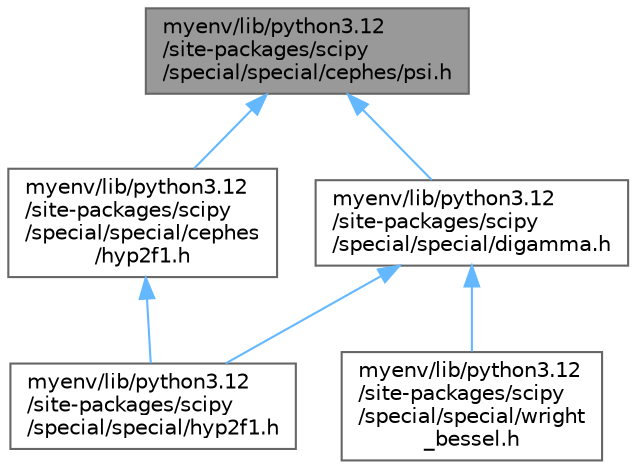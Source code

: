 digraph "myenv/lib/python3.12/site-packages/scipy/special/special/cephes/psi.h"
{
 // LATEX_PDF_SIZE
  bgcolor="transparent";
  edge [fontname=Helvetica,fontsize=10,labelfontname=Helvetica,labelfontsize=10];
  node [fontname=Helvetica,fontsize=10,shape=box,height=0.2,width=0.4];
  Node1 [id="Node000001",label="myenv/lib/python3.12\l/site-packages/scipy\l/special/special/cephes/psi.h",height=0.2,width=0.4,color="gray40", fillcolor="grey60", style="filled", fontcolor="black",tooltip=" "];
  Node1 -> Node2 [id="edge1_Node000001_Node000002",dir="back",color="steelblue1",style="solid",tooltip=" "];
  Node2 [id="Node000002",label="myenv/lib/python3.12\l/site-packages/scipy\l/special/special/cephes\l/hyp2f1.h",height=0.2,width=0.4,color="grey40", fillcolor="white", style="filled",URL="$cephes_2hyp2f1_8h.html",tooltip=" "];
  Node2 -> Node3 [id="edge2_Node000002_Node000003",dir="back",color="steelblue1",style="solid",tooltip=" "];
  Node3 [id="Node000003",label="myenv/lib/python3.12\l/site-packages/scipy\l/special/special/hyp2f1.h",height=0.2,width=0.4,color="grey40", fillcolor="white", style="filled",URL="$hyp2f1_8h.html",tooltip=" "];
  Node1 -> Node4 [id="edge3_Node000001_Node000004",dir="back",color="steelblue1",style="solid",tooltip=" "];
  Node4 [id="Node000004",label="myenv/lib/python3.12\l/site-packages/scipy\l/special/special/digamma.h",height=0.2,width=0.4,color="grey40", fillcolor="white", style="filled",URL="$digamma_8h.html",tooltip=" "];
  Node4 -> Node3 [id="edge4_Node000004_Node000003",dir="back",color="steelblue1",style="solid",tooltip=" "];
  Node4 -> Node5 [id="edge5_Node000004_Node000005",dir="back",color="steelblue1",style="solid",tooltip=" "];
  Node5 [id="Node000005",label="myenv/lib/python3.12\l/site-packages/scipy\l/special/special/wright\l_bessel.h",height=0.2,width=0.4,color="grey40", fillcolor="white", style="filled",URL="$wright__bessel_8h.html",tooltip=" "];
}

